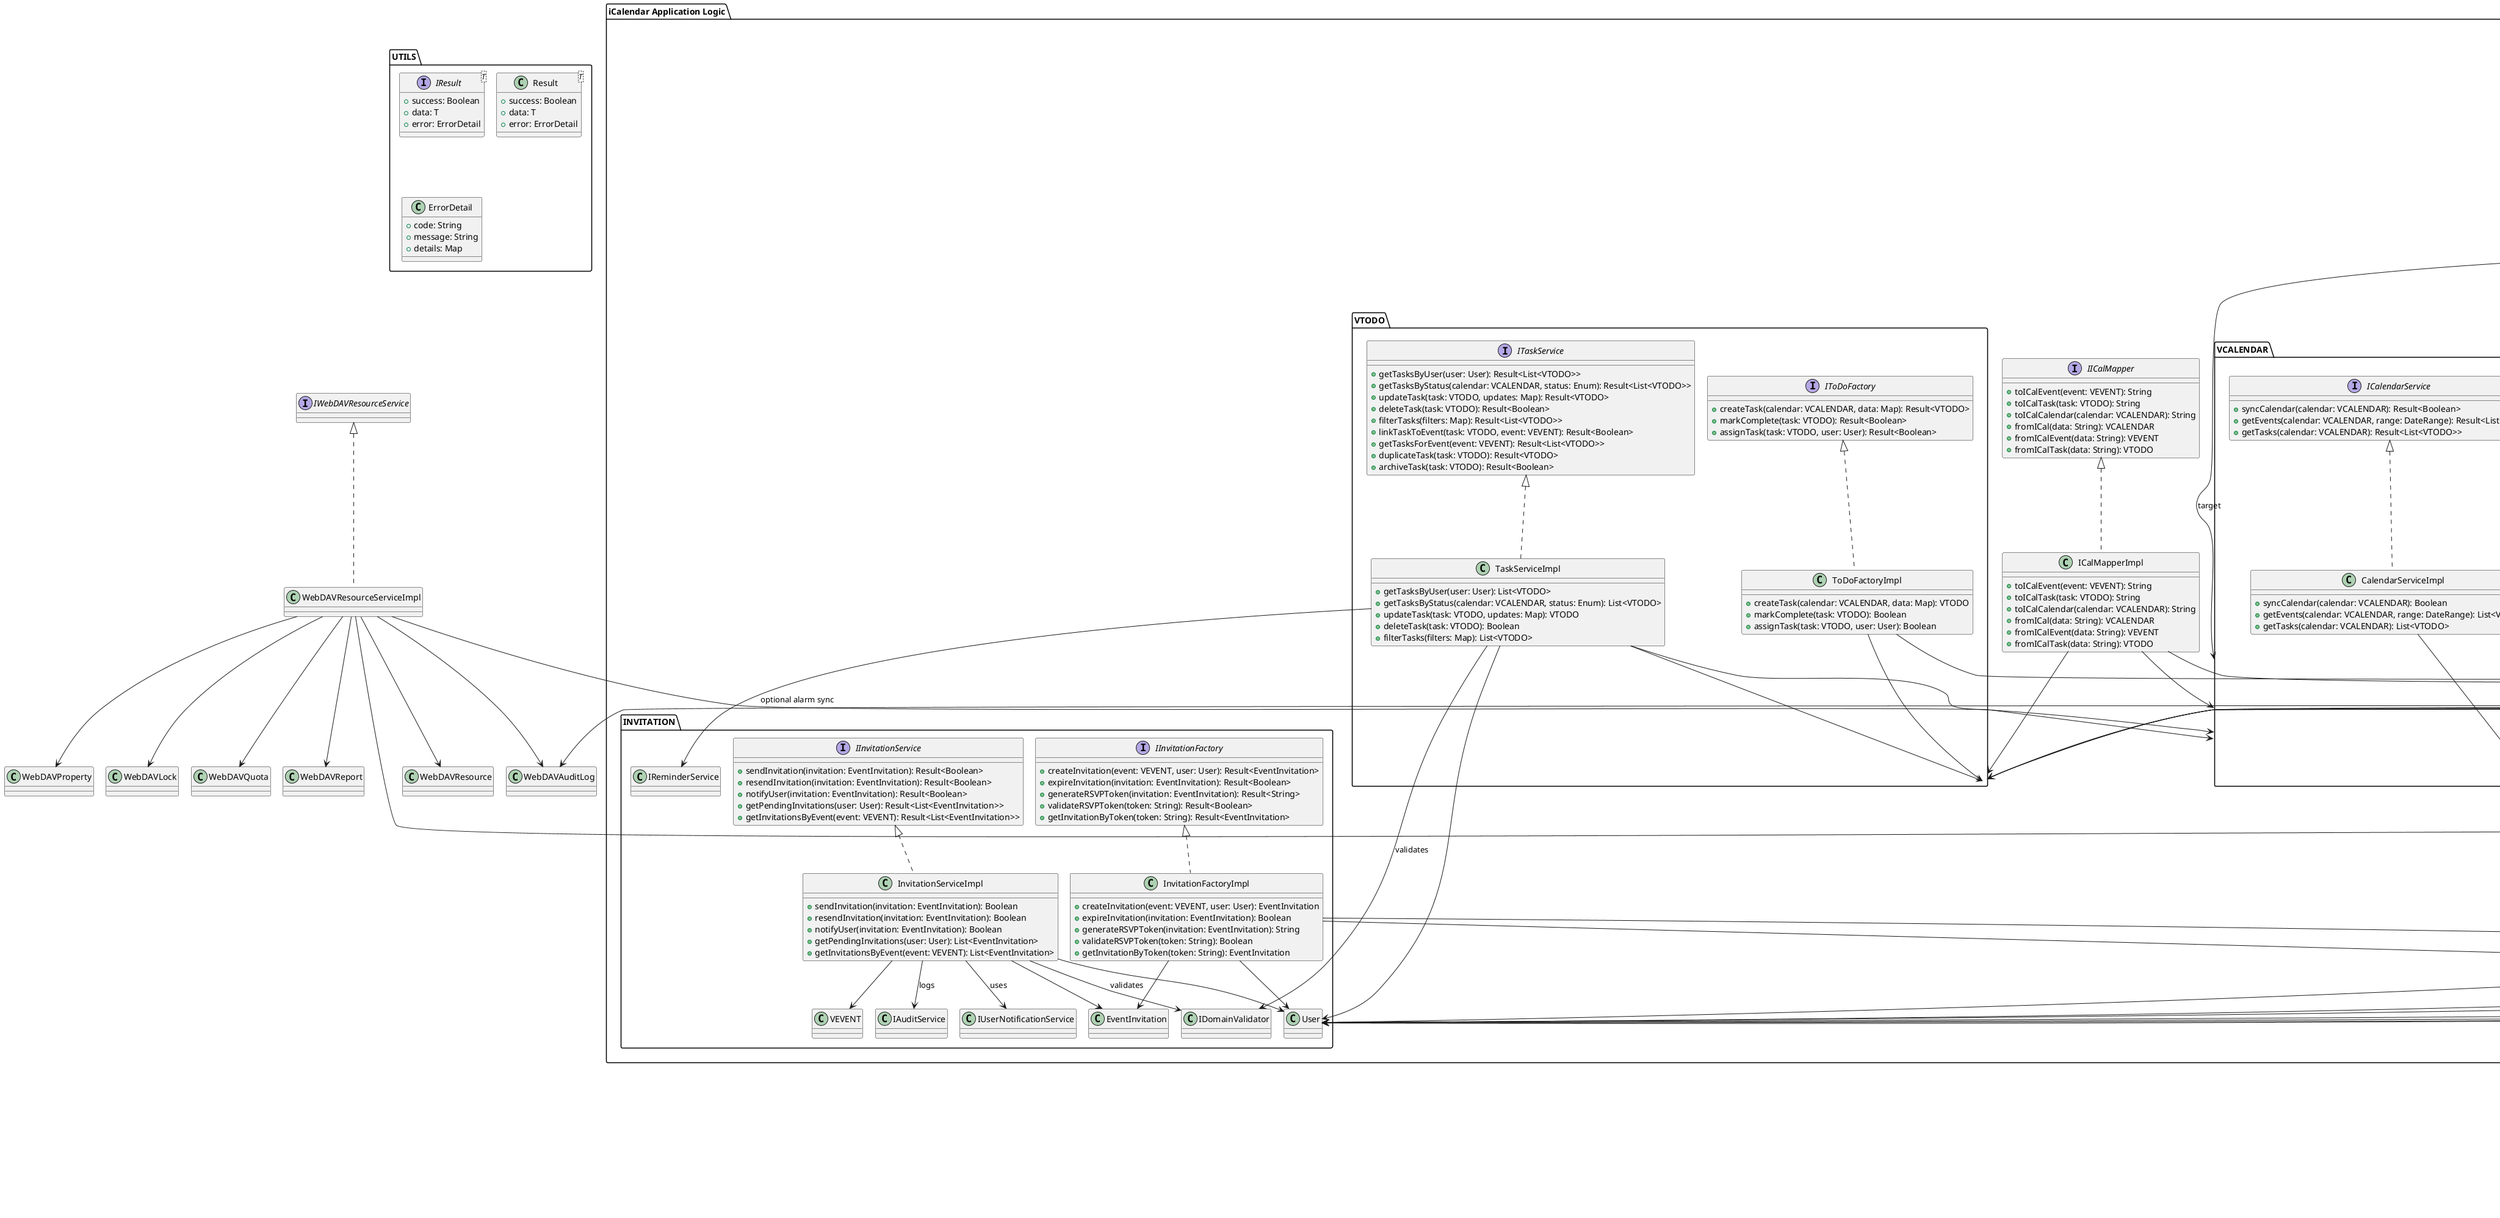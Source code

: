 @startuml icalendar_logic
top to bottom direction
skinparam nodesep 20

package "iCalendar Application Logic" {

  package "VCALENDAR" {
    interface ICalendarFactory {
      +createCalendar(user: User, name: String): Result<VCALENDAR>
      +importICal(data: String): Result<VCALENDAR>
      +exportICal(calendar: VCALENDAR): Result<String>
    }

    class CalendarFactoryImpl {
      +createCalendar(user: User, name: String): VCALENDAR
      +importICal(data: String): VCALENDAR
      +exportICal(calendar: VCALENDAR): String
    }
    interface ICalendarService {
      +syncCalendar(calendar: VCALENDAR): Result<Boolean>
      +getEvents(calendar: VCALENDAR, range: DateRange): Result<List<VEVENT>>
      +getTasks(calendar: VCALENDAR): Result<List<VTODO>>
    }

    class CalendarServiceImpl {
      +syncCalendar(calendar: VCALENDAR): Boolean
      +getEvents(calendar: VCALENDAR, range: DateRange): List<VEVENT>
      +getTasks(calendar: VCALENDAR): List<VTODO>
    }
    interface IFreeBusyFactory {
      +createFreeBusy(calendar: VCALENDAR, user: User, range: DateRange): VFREEBUSY
      +validateFreeBusy(data: Map): Boolean
    }

    class FreeBusyFactoryImpl {
      +createFreeBusy(calendar: VCALENDAR, user: User, range: DateRange): VFREEBUSY
      +validateFreeBusy(data: Map): Boolean
    }

    interface ICalendarPermissionService {
      +grantPermission(calendar: VCALENDAR, user: User, permission: Enum): Boolean
      +revokePermission(calendar: VCALENDAR, user: User): Boolean
      +getPermissions(calendar: VCALENDAR): List<CalendarPermission>
      +hasAccess(user: User, calendar: VCALENDAR, required: Enum): Boolean
    }

    class CalendarPermissionServiceImpl {
      +grantPermission(calendar: VCALENDAR, user: User, permission: Enum): Boolean
      +revokePermission(calendar: VCALENDAR, user: User): Boolean
      +getPermissions(calendar: VCALENDAR): List<CalendarPermission>
      +hasAccess(user: User, calendar: VCALENDAR, required: Enum): Boolean
    }

    interface ICalendarSharingService {
      +shareCalendar(calendar: VCALENDAR, withUser: User, permission: Enum): Boolean
      +revokeShare(calendar: VCALENDAR, fromUser: User): Boolean
      +getSharedUsers(calendar: VCALENDAR): List<CalendarShare>
    }

    class CalendarSharingServiceImpl {
      +shareCalendar(calendar: VCALENDAR, withUser: User, permission: Enum): Boolean
      +revokeShare(calendar: VCALENDAR, fromUser: User): Boolean
      +getSharedUsers(calendar: VCALENDAR): List<CalendarShare>
    }
  }
  package "VEVENT" {
    interface IEventFactory {
      +createEvent(calendar: VCALENDAR, data: Map): Result<VEVENT>
      +validateEvent(data: Map): Result<Boolean>
    }

    class EventFactoryImpl {
      +createEvent(calendar: VCALENDAR, data: Map): Result<VEVENT>
      +validateEvent(data: Map): Result<Boolean>
    }
    interface IEventService {
      +createOrUpdateEvent(data: Map): Result<VEVENT>
      +deleteEvent(event: VEVENT): Result<Boolean>
      +getEventsByUser(user: User): Result<List<VEVENT>>
      +getEventsByStatus(calendar: VCALENDAR, status: Enum): Result<List<VEVENT>>
      +filterEvents(filters: Map): Result<List<VEVENT>>
    }
    interface IParticipationService {
      +respond(event: VEVENT, user: User, partstat: Enum): Result<Boolean>
      +delegate(event: VEVENT, from: User, to: User): Result<Boolean>
      +invite(event: VEVENT, user: User): Result<Boolean>
      +revoke(event: VEVENT, user: User): Result<Boolean>
    }

    class ParticipationServiceImpl {
      +respond(event: VEVENT, user: User, partstat: Enum): Boolean
      +delegate(event: VEVENT, from: User, to: User): Boolean
      +invite(event: VEVENT, user: User): Boolean
      +revoke(event: VEVENT, user: User): Boolean
    }
    interface IEventDuplicationService {
      +duplicate(event: VEVENT, options: DuplicationOptions): VEVENT
    }

    class EventDuplicationServiceImpl {
      +duplicate(event: VEVENT, options: DuplicationOptions): VEVENT
    }
    interface IEventService {
      +duplicateEvent(event: VEVENT, options: DuplicationOptions): Result<VEVENT>
    }

    class EventServiceImpl {
      +duplicateEvent(event: VEVENT, options: DuplicationOptions): Result<VEVENT>
    }
    IEventService <|.. EventServiceImpl
    EventServiceImpl --> IEventDuplicationService
    EventServiceImpl --> EventDuplicationServiceImpl
    EventServiceImpl --> VEVENT : clones
    EventServiceImpl --> VCALENDAR : target
    EventServiceImpl --> Attachment : includes
    EventServiceImpl --> EventParticipation : optionally
  }
  package "VTODO" {
    interface IToDoFactory {
      +createTask(calendar: VCALENDAR, data: Map): Result<VTODO>
      +markComplete(task: VTODO): Result<Boolean>
      +assignTask(task: VTODO, user: User): Result<Boolean>
    }

    class ToDoFactoryImpl {
      +createTask(calendar: VCALENDAR, data: Map): VTODO
      +markComplete(task: VTODO): Boolean
      +assignTask(task: VTODO, user: User): Boolean
    }

    interface ITaskService {
      +getTasksByUser(user: User): Result<List<VTODO>>
      +getTasksByStatus(calendar: VCALENDAR, status: Enum): Result<List<VTODO>>
      +updateTask(task: VTODO, updates: Map): Result<VTODO>
      +deleteTask(task: VTODO): Result<Boolean>
      +filterTasks(filters: Map): Result<List<VTODO>>
      +linkTaskToEvent(task: VTODO, event: VEVENT): Result<Boolean>
      +getTasksForEvent(event: VEVENT): Result<List<VTODO>>
      +duplicateTask(task: VTODO): Result<VTODO>
      +archiveTask(task: VTODO): Result<Boolean>
    }
    class TaskServiceImpl {
      +getTasksByUser(user: User): List<VTODO>
      +getTasksByStatus(calendar: VCALENDAR, status: Enum): List<VTODO>
      +updateTask(task: VTODO, updates: Map): VTODO
      +deleteTask(task: VTODO): Boolean
      +filterTasks(filters: Map): List<VTODO>
    }
  }

  interface IICalMapper {
    +toICalEvent(event: VEVENT): String
    +toICalTask(task: VTODO): String
    +toICalCalendar(calendar: VCALENDAR): String
    +fromICal(data: String): VCALENDAR
    +fromICalEvent(data: String): VEVENT
    +fromICalTask(data: String): VTODO
  }

  class ICalMapperImpl {
    +toICalEvent(event: VEVENT): String
    +toICalTask(task: VTODO): String
    +toICalCalendar(calendar: VCALENDAR): String
    +fromICal(data: String): VCALENDAR
    +fromICalEvent(data: String): VEVENT
    +fromICalTask(data: String): VTODO
  }

  package "INVITATION"{
    interface IInvitationFactory {
      +createInvitation(event: VEVENT, user: User): Result<EventInvitation>
      +expireInvitation(invitation: EventInvitation): Result<Boolean>
      +generateRSVPToken(invitation: EventInvitation): Result<String>
      +validateRSVPToken(token: String): Result<Boolean>
      +getInvitationByToken(token: String): Result<EventInvitation>
    }

    class InvitationFactoryImpl {
      +createInvitation(event: VEVENT, user: User): EventInvitation
      +expireInvitation(invitation: EventInvitation): Boolean
      +generateRSVPToken(invitation: EventInvitation): String
      +validateRSVPToken(token: String): Boolean
      +getInvitationByToken(token: String): EventInvitation
    }
    interface IInvitationService {
      +sendInvitation(invitation: EventInvitation): Result<Boolean>
      +resendInvitation(invitation: EventInvitation): Result<Boolean>
      +notifyUser(invitation: EventInvitation): Result<Boolean>
      +getPendingInvitations(user: User): Result<List<EventInvitation>>
      +getInvitationsByEvent(event: VEVENT): Result<List<EventInvitation>>
    }

    class InvitationServiceImpl {
      +sendInvitation(invitation: EventInvitation): Boolean
      +resendInvitation(invitation: EventInvitation): Boolean
      +notifyUser(invitation: EventInvitation): Boolean
      +getPendingInvitations(user: User): List<EventInvitation>
      +getInvitationsByEvent(event: VEVENT): List<EventInvitation>
    }

    ITaskService <|.. TaskServiceImpl
    TaskServiceImpl --> VTODO
    TaskServiceImpl --> VCALENDAR
    TaskServiceImpl --> User
    TaskServiceImpl --> IDomainValidator : validates
    TaskServiceImpl --> IReminderService : optional alarm sync
    IInvitationService <|.. InvitationServiceImpl
    InvitationServiceImpl --> IUserNotificationService : uses
    InvitationServiceImpl --> EventInvitation
    InvitationServiceImpl --> VEVENT
    InvitationServiceImpl --> User
    InvitationServiceImpl --> IAuditService : logs
    InvitationServiceImpl --> IDomainValidator : validates
  }
}

package "VTIMEZONE" {

  interface ITimezoneFactory {
    +createTimezone(tzid: String, standard: STANDARD, daylight: DAYLIGHT): VTIMEZONE
    +importFromICal(data: String): VTIMEZONE
  }

  class TimezoneFactoryImpl {
    +createTimezone(tzid: String, standard: STANDARD, daylight: DAYLIGHT): VTIMEZONE
    +importFromICal(data: String): VTIMEZONE
  }

}

package "VALARM" {
  interface IAlarmFactory {
    +createAlarm(data: Map): VALARM
    +validateAlarm(data: Map): Boolean
    +attachToEvent(event: VEVENT, alarm: VALARM): Boolean
    +attachToTask(task: VTODO, alarm: VALARM): Boolean
  }

  class AlarmFactoryImpl {
    +createAlarm(data: Map): VALARM
    +validateAlarm(data: Map): Boolean
    +attachToEvent(event: VEVENT, alarm: VALARM): Boolean
    +attachToTask(task: VTODO, alarm: VALARM): Boolean
  }

  interface IReminderService {
    +listReminders(user: User): List<VALARM>
    +createReminder(user: User, data: Map): VALARM
    +deleteReminder(user: User, alarm: VALARM): Boolean
    +getUpcomingReminders(user: User, now: DateTime): List<VALARM>
  }

  class ReminderServiceImpl {
    +listReminders(user: User): List<VALARM>
    +createReminder(user: User, data: Map): VALARM
    +deleteReminder(user: User, alarm: VALARM): Boolean
    +getUpcomingReminders(user: User, now: DateTime): List<VALARM>
  }
}

package "ATTACHMENT" {

  interface IAttachmentFactory {
    +createAttachment(data: Map): Attachment
    +validateAttachment(data: Map): Boolean
  }

  class AttachmentFactoryImpl {
    +createAttachment(data: Map): Attachment
    +validateAttachment(data: Map): Boolean
  }

  interface IAttachmentService {
    +uploadAttachment(user: User, data: Binary, meta: Map): Attachment
    +deleteAttachment(user: User, attachment: Attachment): Boolean
    +listAttachments(event: VEVENT): List<Attachment>
    +getAttachment(id: UUID): Attachment
  }

  class AttachmentServiceImpl {
    +uploadAttachment(user: User, data: Binary, meta: Map): Attachment
    +deleteAttachment(user: User, attachment: Attachment): Boolean
    +listAttachments(event: VEVENT): List<Attachment>
    +getAttachment(id: UUID): Attachment
  }
}

package "WORKSPACE" {
  interface IWorkspaceSyncService {
    +syncWorkspaceCalendars(workspace: Workspace): Boolean
    +syncTasksWithEvents(workspace: Workspace): Boolean
    +getSyncStatus(workspace: Workspace): String
    +createResource(path: String, type: Enum, owner: User): WebDAVResource
    +propfind(path: String): Map
    +proppatch(path: String, properties: Map): Boolean
    +lock(resource: WebDAVResource, user: User): WebDAVLock
    +unlock(lockToken: String): Boolean
    +sync(calendar: VCALENDAR, syncToken: String): Map
    +getQuota(user: User): WebDAVQuota
  }


  class WorkspaceSyncServiceImpl {
    +syncWorkspaceCalendars(workspace: Workspace): Boolean
    +syncTasksWithEvents(workspace: Workspace): Boolean
    +getSyncStatus(workspace: Workspace): String
    +createResource(path: String, type: Enum, owner: User): webDavResourceFactory.create
    +propfind(path: String): Map
    +proppatch(path: String, properties: Map): Boolean
    +lock(resource: WebDAVResource, user: User): WebDAVLock
    +unlock(lockToken: String): Boolean
    +sync(calendar: VCALENDAR, syncToken: String): Map
    +getQuota(user: User): WebDAVQuota
  }
  interface IWebDAVResourceFactory {
    +create(path: String, type: Enum, owner: User): WebDAVResource
    +initializeProperties(resource: WebDAVResource): Boolean
  }
  class WebDAVResourceFactoryImpl {
    +create(path: String, type: Enum, owner: User): WebDAVResource
    +initializeProperties(resource: WebDAVResource): Boolean
  }
  IWebDAVResourceFactory <|.. WebDAVResourceFactoryImpl

  WorkspaceSyncServiceImpl --> IWebDAVResourceFactory : uses
  WorkspaceSyncServiceImpl --> WebDAVResourceFactoryImpl : delegates creation
}




package "AUDIT" {
  interface IAuditService {
    +log(user: User, action: String, resourcePath: String): Boolean
    +getLogs(user: User): List<WebDAVAuditLog>
  }

  class AuditServiceImpl {
    +log(user: User, action: String, resourcePath: String): Boolean
    +getLogs(user: User): List<WebDAVAuditLog>
  }
}

package "VALIDATORS" {
  interface IDomainValidator {
    +validateEventData(data: Map): Boolean
    +validateTaskData(data: Map): Boolean
    +validateFreeBusyData(data: Map): Boolean
    +validateAlarmData(data: Map): Boolean
    +validateInvitation(event: VEVENT, user: User): Boolean
    +validateUserPermissions(user: User, calendar: VCALENDAR, action: String): Boolean
  }

  class DomainValidatorImpl {
    +validateEventData(data: Map): Boolean
    +validateTaskData(data: Map): Boolean
    +validateFreeBusyData(data: Map): Boolean
    +validateAlarmData(data: Map): Boolean
    +validateInvitation(event: VEVENT, user: User): Boolean
    +validateUserPermissions(user: User, calendar: VCALENDAR, action: String): Boolean
  }
}
package "NOTIFICATIONS" {
  interface IUserNotificationService {
    +notifyInvitation(invitation: EventInvitation): Result<Boolean>
    +notifyReminder(user: User, alarm: VALARM): Result<Boolean>
    +notifyShare(calendar: VCALENDAR, sharedWith: User): Result<Boolean>
    +notifyDelegation(event: VEVENT, from: User, to: User): Result<Boolean>
  }

  class UserNotificationServiceImpl {
    +notifyInvitation(invitation: EventInvitation): Boolean
    +notifyReminder(user: User, alarm: VALARM): Boolean
    +notifyShare(calendar: VCALENDAR, sharedWith: User): Boolean
    +notifyDelegation(event: VEVENT, from: User, to: User): Boolean
  }

  IUserNotificationService <|.. UserNotificationServiceImpl
}

package "UTILS"{
  interface IResult<T> {
    +success: Boolean
    +data: T
    +error: ErrorDetail
  }

  class Result<T> {
    +success: Boolean
    +data: T
    +error: ErrorDetail
  }

  class ErrorDetail {
    +code: String
    +message: String
    +details: Map
  }
}
interface IWebDAVResourceService

IICalMapper <|.. ICalMapperImpl

ICalMapperImpl --> VCALENDAR
ICalMapperImpl --> VEVENT
ICalMapperImpl --> VTODO
IEventDuplicationService <|.. EventDuplicationServiceImpl
EventFactoryImpl --> IEventDuplicationService : uses
EventFactoryImpl --> EventDuplicationServiceImpl : delegates duplication
EventDuplicationServiceImpl --> VEVENT : clones
EventDuplicationServiceImpl --> VCALENDAR : target
EventDuplicationServiceImpl --> Attachment : includes
EventDuplicationServiceImpl --> EventParticipation : optionally
EventDuplicationServiceImpl --> VTODO : if linked
IAttachmentFactory <|.. AttachmentFactoryImpl
IAttachmentService <|.. AttachmentServiceImpl

AttachmentFactoryImpl --> Attachment
AttachmentServiceImpl --> Attachment
AttachmentServiceImpl --> VEVENT
AttachmentServiceImpl --> User
IWebDAVResourceService <|.. WebDAVResourceServiceImpl

WebDAVResourceServiceImpl --> WebDAVResource
WebDAVResourceServiceImpl --> WebDAVProperty
WebDAVResourceServiceImpl --> WebDAVLock
WebDAVResourceServiceImpl --> WebDAVQuota
WebDAVResourceServiceImpl --> WebDAVReport
WebDAVResourceServiceImpl --> WebDAVAuditLog
WebDAVResourceServiceImpl --> User
WebDAVResourceServiceImpl --> VCALENDAR
IDomainValidator <|.. DomainValidatorImpl

EventFactoryImpl --> IDomainValidator
ToDoFactoryImpl --> IDomainValidator
FreeBusyFactoryImpl --> IDomainValidator
AlarmFactoryImpl --> IDomainValidator
InvitationFactoryImpl --> IDomainValidator
ParticipationServiceImpl --> IDomainValidator
IAuditService <|.. AuditServiceImpl
AuditServiceImpl --> WebDAVAuditLog
AuditServiceImpl --> User
IReminderService <|.. ReminderServiceImpl

ReminderServiceImpl --> VALARM
ReminderServiceImpl --> User
ReminderServiceImpl --> IUserNotificationService : optional

IInvitationFactory <|.. InvitationFactoryImpl
InvitationFactoryImpl --> EventInvitation
InvitationFactoryImpl --> VEVENT
InvitationFactoryImpl --> User

IRecurrenceService <|.. RecurrenceServiceImpl

RecurrenceServiceImpl --> VEVENT : expand
RecurrenceServiceImpl --> VTODO : expand
IWorkspaceSyncService <|.. WorkspaceSyncServiceImpl
WorkspaceSyncServiceImpl --> Workspace
WorkspaceSyncServiceImpl --> VCALENDAR
WorkspaceSyncServiceImpl --> VTODO
WorkspaceSyncServiceImpl --> VEVENT

IAlarmFactory <|.. AlarmFactoryImpl

AlarmFactoryImpl --> VALARM
AlarmFactoryImpl --> VEVENT : attachToEvent
AlarmFactoryImpl --> VTODO : attachToTask

ICalendarPermissionService <|.. CalendarPermissionServiceImpl
CalendarPermissionServiceImpl --> VCALENDAR
CalendarPermissionServiceImpl --> CalendarPermission
CalendarPermissionServiceImpl --> User

ICalendarSharingService <|.. CalendarSharingServiceImpl
CalendarSharingServiceImpl --> VCALENDAR
CalendarSharingServiceImpl --> CalendarShare
CalendarSharingServiceImpl --> User
CalendarSharingServiceImpl --> IUserNotificationService : notify share

ITimezoneFactory <|.. TimezoneFactoryImpl
TimezoneFactoryImpl --> VTIMEZONE
TimezoneFactoryImpl --> STANDARD
TimezoneFactoryImpl --> DAYLIGHT

IFreeBusyFactory <|.. FreeBusyFactoryImpl
FreeBusyFactoryImpl --> VFREEBUSY

ICalendarFactory <|.. CalendarFactoryImpl
IEventFactory <|.. EventFactoryImpl
IToDoFactory <|.. ToDoFactoryImpl
ICalendarService <|.. CalendarServiceImpl
IParticipationService <|.. ParticipationServiceImpl
ParticipationServiceImpl --> EventParticipation : manages
ParticipationServiceImpl --> VEVENT : modifies
ParticipationServiceImpl --> User : invites
ParticipationServiceImpl --> IUserNotificationService : notify delegation

CalendarFactoryImpl --> VCALENDAR
EventFactoryImpl --> VEVENT
ToDoFactoryImpl --> VTODO
CalendarServiceImpl --> VCALENDAR

@enduml
